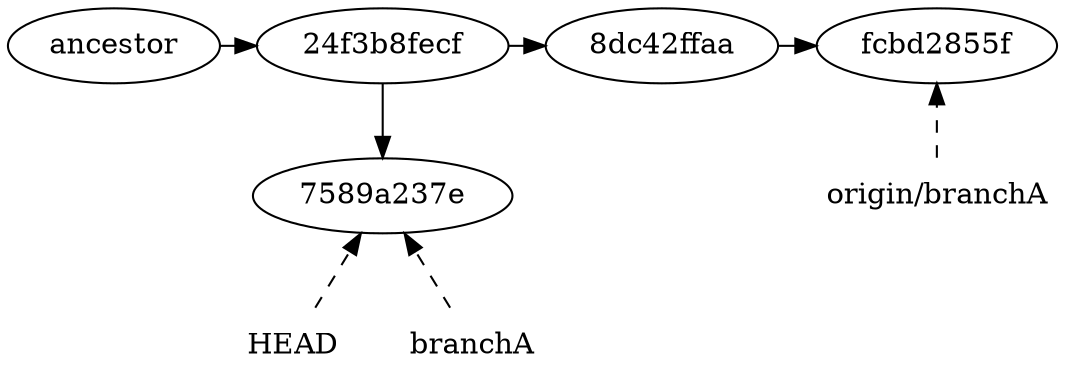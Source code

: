 digraph "remote_changes" {
  rankdir=BT;
  node [shape = oval];
  ancestor -> "24f3b8fecf"
  "24f3b8fecf" -> "8dc42ffaa"
  "8dc42ffaa" -> "fcbd2855f"
  "24f3b8fecf" -> "7589a237e"
  node [shape = none];
  HEAD -> "7589a237e" [style=dashed];
  "branchA" -> "7589a237e" [style=dashed];
  "origin/branchA" -> "fcbd2855f" [style=dashed];
  {rank=max; ancestor; "24f3b8fecf";  "8dc42ffaa"; "fcbd2855f";}
  {rank=min; HEAD; "branchA";}
}

